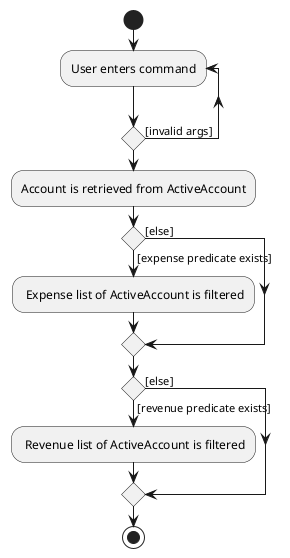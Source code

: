@startuml

start
repeat :User enters command;
repeat  while () is ([invalid args])
'Since the beta syntax does not support placing the condition outside the
'diamond we place it as the true branch instead.
:Account is retrieved from ActiveAccount;
if () then ([expense predicate exists])
: Expense list of ActiveAccount is filtered;
else ([else]);
endif
if () then ([revenue predicate exists])
: Revenue list of ActiveAccount is filtered;
else ([else]);
endif
stop
@enduml
